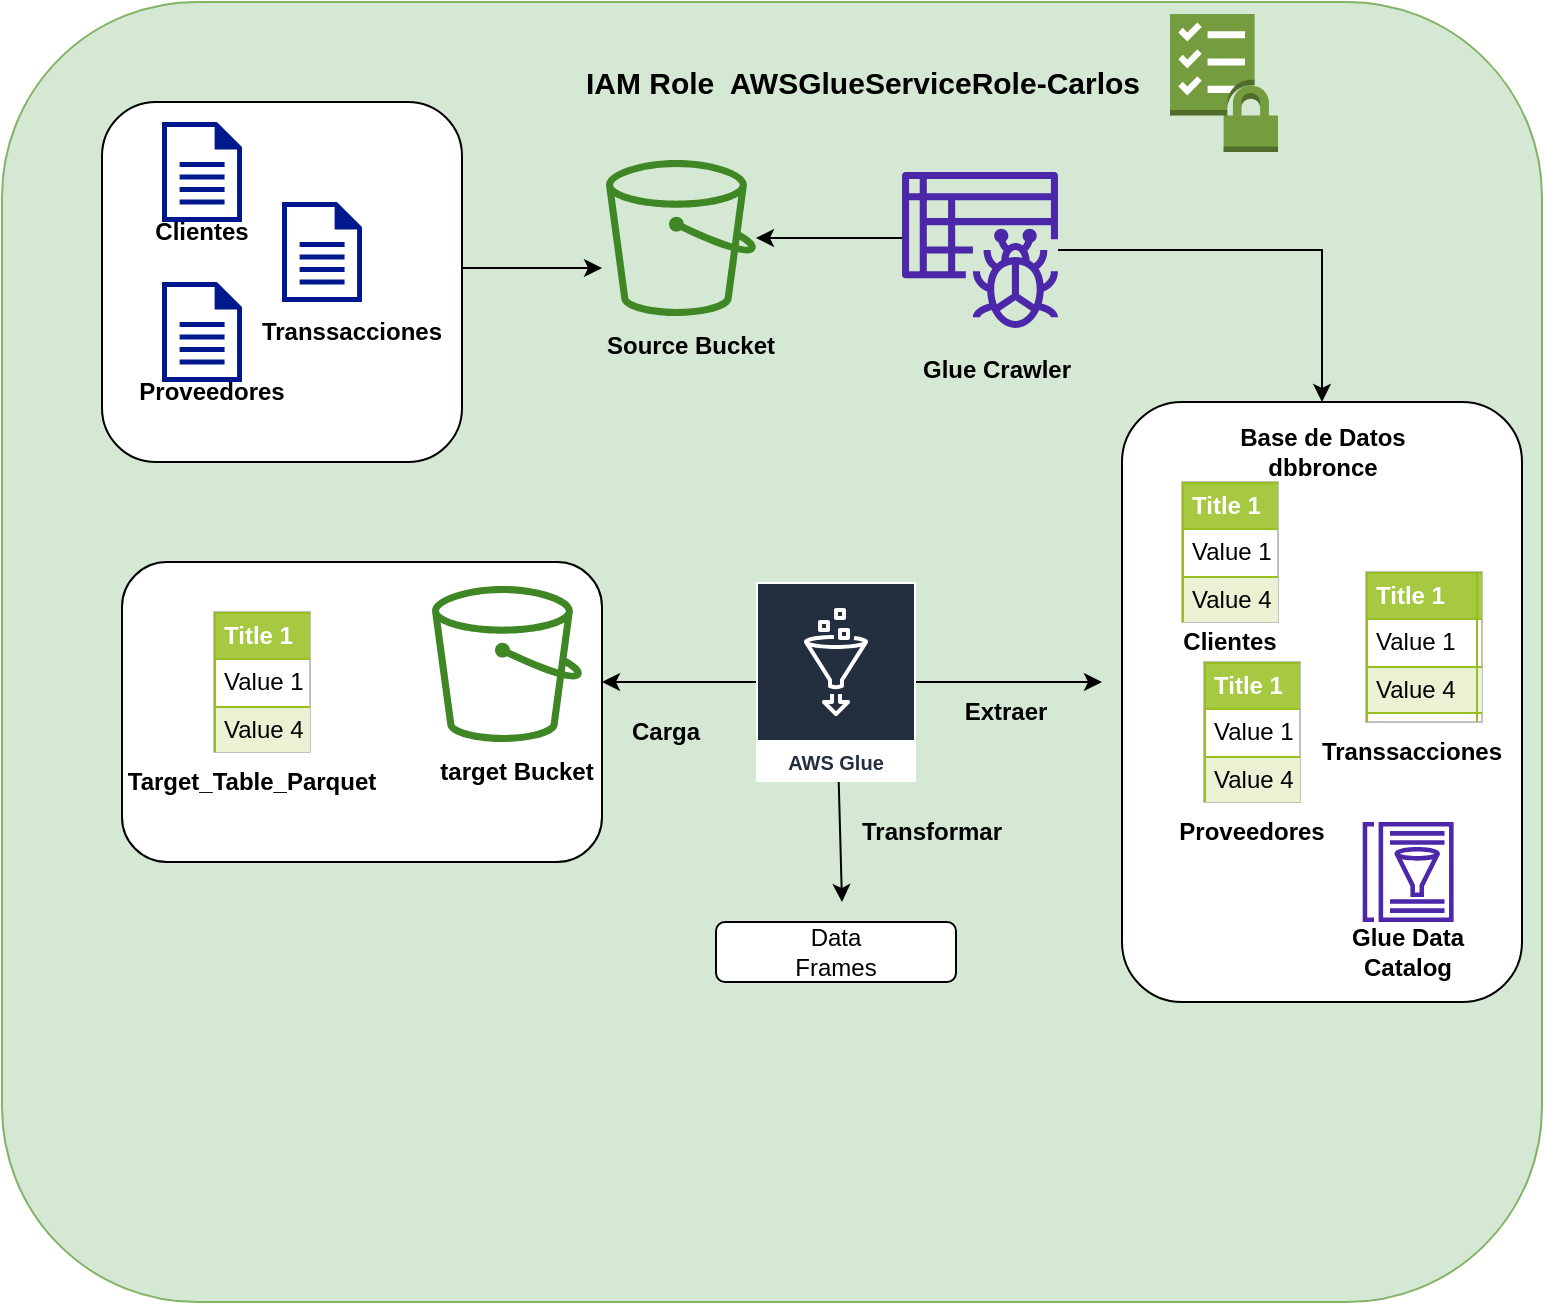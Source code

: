 <mxfile version="15.8.4" type="device"><diagram id="0v8Cn2S2fRA44o_CCSVz" name="Página-1"><mxGraphModel dx="868" dy="545" grid="1" gridSize="10" guides="1" tooltips="1" connect="1" arrows="1" fold="1" page="1" pageScale="1" pageWidth="827" pageHeight="1169" math="0" shadow="0"><root><mxCell id="0"/><mxCell id="1" parent="0"/><mxCell id="uVsMrukm-Hsu8sNTt5JY-46" value="" style="rounded=1;whiteSpace=wrap;html=1;fillColor=#d5e8d4;strokeColor=#82b366;" vertex="1" parent="1"><mxGeometry x="60" y="30" width="770" height="650" as="geometry"/></mxCell><mxCell id="uVsMrukm-Hsu8sNTt5JY-45" value="" style="rounded=1;whiteSpace=wrap;html=1;" vertex="1" parent="1"><mxGeometry x="120" y="310" width="240" height="150" as="geometry"/></mxCell><mxCell id="uVsMrukm-Hsu8sNTt5JY-6" value="" style="rounded=1;whiteSpace=wrap;html=1;" vertex="1" parent="1"><mxGeometry x="110" y="80" width="180" height="180" as="geometry"/></mxCell><mxCell id="uVsMrukm-Hsu8sNTt5JY-1" value="" style="sketch=0;aspect=fixed;pointerEvents=1;shadow=0;dashed=0;html=1;strokeColor=none;labelPosition=center;verticalLabelPosition=bottom;verticalAlign=top;align=center;fillColor=#00188D;shape=mxgraph.mscae.enterprise.document" vertex="1" parent="1"><mxGeometry x="140" y="90" width="40" height="50" as="geometry"/></mxCell><mxCell id="uVsMrukm-Hsu8sNTt5JY-2" value="" style="sketch=0;aspect=fixed;pointerEvents=1;shadow=0;dashed=0;html=1;strokeColor=none;labelPosition=center;verticalLabelPosition=bottom;verticalAlign=top;align=center;fillColor=#00188D;shape=mxgraph.mscae.enterprise.document" vertex="1" parent="1"><mxGeometry x="140" y="170" width="40" height="50" as="geometry"/></mxCell><mxCell id="uVsMrukm-Hsu8sNTt5JY-3" value="" style="sketch=0;aspect=fixed;pointerEvents=1;shadow=0;dashed=0;html=1;strokeColor=none;labelPosition=center;verticalLabelPosition=bottom;verticalAlign=top;align=center;fillColor=#00188D;shape=mxgraph.mscae.enterprise.document" vertex="1" parent="1"><mxGeometry x="200" y="130" width="40" height="50" as="geometry"/></mxCell><mxCell id="uVsMrukm-Hsu8sNTt5JY-7" value="&lt;b&gt;Clientes&lt;/b&gt;" style="text;html=1;strokeColor=none;fillColor=none;align=center;verticalAlign=middle;whiteSpace=wrap;rounded=0;" vertex="1" parent="1"><mxGeometry x="110" y="130" width="100" height="30" as="geometry"/></mxCell><mxCell id="uVsMrukm-Hsu8sNTt5JY-9" value="&lt;b&gt;Proveedores&lt;/b&gt;" style="text;html=1;strokeColor=none;fillColor=none;align=center;verticalAlign=middle;whiteSpace=wrap;rounded=0;" vertex="1" parent="1"><mxGeometry x="120" y="210" width="90" height="30" as="geometry"/></mxCell><mxCell id="uVsMrukm-Hsu8sNTt5JY-10" value="&lt;b&gt;Transsacciones&lt;/b&gt;" style="text;html=1;strokeColor=none;fillColor=none;align=center;verticalAlign=middle;whiteSpace=wrap;rounded=0;" vertex="1" parent="1"><mxGeometry x="210" y="180" width="50" height="30" as="geometry"/></mxCell><mxCell id="uVsMrukm-Hsu8sNTt5JY-11" value="" style="sketch=0;outlineConnect=0;fontColor=#232F3E;gradientColor=none;fillColor=#3F8624;strokeColor=none;dashed=0;verticalLabelPosition=bottom;verticalAlign=top;align=center;html=1;fontSize=12;fontStyle=0;aspect=fixed;pointerEvents=1;shape=mxgraph.aws4.bucket;" vertex="1" parent="1"><mxGeometry x="362" y="109" width="75" height="78" as="geometry"/></mxCell><mxCell id="uVsMrukm-Hsu8sNTt5JY-13" value="&lt;b&gt;Source Bucket&lt;/b&gt;" style="text;html=1;strokeColor=none;fillColor=none;align=center;verticalAlign=middle;whiteSpace=wrap;rounded=0;" vertex="1" parent="1"><mxGeometry x="347" y="187" width="115" height="30" as="geometry"/></mxCell><mxCell id="uVsMrukm-Hsu8sNTt5JY-14" value="" style="endArrow=classic;html=1;rounded=0;exitX=1;exitY=0.461;exitDx=0;exitDy=0;exitPerimeter=0;" edge="1" parent="1" source="uVsMrukm-Hsu8sNTt5JY-6"><mxGeometry width="50" height="50" relative="1" as="geometry"><mxPoint x="390" y="310" as="sourcePoint"/><mxPoint x="360" y="163" as="targetPoint"/></mxGeometry></mxCell><mxCell id="uVsMrukm-Hsu8sNTt5JY-15" value="" style="sketch=0;outlineConnect=0;fontColor=#232F3E;gradientColor=none;fillColor=#4D27AA;strokeColor=none;dashed=0;verticalLabelPosition=bottom;verticalAlign=top;align=center;html=1;fontSize=12;fontStyle=0;aspect=fixed;pointerEvents=1;shape=mxgraph.aws4.glue_crawlers;" vertex="1" parent="1"><mxGeometry x="510" y="115" width="78" height="78" as="geometry"/></mxCell><mxCell id="uVsMrukm-Hsu8sNTt5JY-16" value="&lt;b&gt;Glue Crawler&lt;/b&gt;" style="text;html=1;strokeColor=none;fillColor=none;align=center;verticalAlign=middle;whiteSpace=wrap;rounded=0;" vertex="1" parent="1"><mxGeometry x="500" y="199" width="115" height="30" as="geometry"/></mxCell><mxCell id="uVsMrukm-Hsu8sNTt5JY-17" value="" style="endArrow=classic;html=1;rounded=0;exitX=0;exitY=0.423;exitDx=0;exitDy=0;exitPerimeter=0;" edge="1" parent="1" source="uVsMrukm-Hsu8sNTt5JY-15" target="uVsMrukm-Hsu8sNTt5JY-11"><mxGeometry width="50" height="50" relative="1" as="geometry"><mxPoint x="390" y="310" as="sourcePoint"/><mxPoint x="440" y="260" as="targetPoint"/><Array as="points"/></mxGeometry></mxCell><mxCell id="uVsMrukm-Hsu8sNTt5JY-18" value="" style="rounded=1;whiteSpace=wrap;html=1;" vertex="1" parent="1"><mxGeometry x="620" y="230" width="200" height="300" as="geometry"/></mxCell><mxCell id="uVsMrukm-Hsu8sNTt5JY-22" value="&lt;b&gt;Clientes&lt;/b&gt;" style="text;html=1;strokeColor=none;fillColor=none;align=center;verticalAlign=middle;whiteSpace=wrap;rounded=0;" vertex="1" parent="1"><mxGeometry x="624" y="335" width="100" height="30" as="geometry"/></mxCell><mxCell id="uVsMrukm-Hsu8sNTt5JY-23" value="&lt;b&gt;Proveedores&lt;/b&gt;" style="text;html=1;strokeColor=none;fillColor=none;align=center;verticalAlign=middle;whiteSpace=wrap;rounded=0;" vertex="1" parent="1"><mxGeometry x="640" y="430" width="90" height="30" as="geometry"/></mxCell><mxCell id="uVsMrukm-Hsu8sNTt5JY-24" value="&lt;b&gt;Transsacciones&lt;/b&gt;" style="text;html=1;strokeColor=none;fillColor=none;align=center;verticalAlign=middle;whiteSpace=wrap;rounded=0;" vertex="1" parent="1"><mxGeometry x="740" y="390" width="50" height="30" as="geometry"/></mxCell><mxCell id="uVsMrukm-Hsu8sNTt5JY-25" value="" style="endArrow=classic;html=1;rounded=0;entryX=0.5;entryY=0;entryDx=0;entryDy=0;" edge="1" parent="1" source="uVsMrukm-Hsu8sNTt5JY-15" target="uVsMrukm-Hsu8sNTt5JY-18"><mxGeometry width="50" height="50" relative="1" as="geometry"><mxPoint x="390" y="310" as="sourcePoint"/><mxPoint x="440" y="260" as="targetPoint"/><Array as="points"><mxPoint x="720" y="154"/></Array></mxGeometry></mxCell><mxCell id="uVsMrukm-Hsu8sNTt5JY-26" value="&lt;table border=&quot;1&quot; width=&quot;100%&quot; height=&quot;100%&quot; cellpadding=&quot;4&quot; style=&quot;width:100%;height:100%;border-collapse:collapse;&quot;&gt;&lt;tr style=&quot;background-color:#A7C942;color:#ffffff;border:1px solid #98bf21;&quot;&gt;&lt;th align=&quot;left&quot;&gt;Title 1&lt;/th&gt;&lt;th align=&quot;left&quot;&gt;Title 2&lt;/th&gt;&lt;th align=&quot;left&quot;&gt;Title 3&lt;/th&gt;&lt;/tr&gt;&lt;tr style=&quot;border:1px solid #98bf21;&quot;&gt;&lt;td&gt;Value 1&lt;/td&gt;&lt;td&gt;Value 2&lt;/td&gt;&lt;td&gt;Value 3&lt;/td&gt;&lt;/tr&gt;&lt;tr style=&quot;background-color:#EAF2D3;border:1px solid #98bf21;&quot;&gt;&lt;td&gt;Value 4&lt;/td&gt;&lt;td&gt;Value 5&lt;/td&gt;&lt;td&gt;Value 6&lt;/td&gt;&lt;/tr&gt;&lt;tr style=&quot;border:1px solid #98bf21;&quot;&gt;&lt;td&gt;Value 7&lt;/td&gt;&lt;td&gt;Value 8&lt;/td&gt;&lt;td&gt;Value 9&lt;/td&gt;&lt;/tr&gt;&lt;tr style=&quot;background-color:#EAF2D3;border:1px solid #98bf21;&quot;&gt;&lt;td&gt;Value 10&lt;/td&gt;&lt;td&gt;Value 11&lt;/td&gt;&lt;td&gt;Value 12&lt;/td&gt;&lt;/tr&gt;&lt;/table&gt;" style="text;html=1;strokeColor=#c0c0c0;fillColor=#ffffff;overflow=fill;rounded=0;" vertex="1" parent="1"><mxGeometry x="650" y="270" width="48" height="70" as="geometry"/></mxCell><mxCell id="uVsMrukm-Hsu8sNTt5JY-27" value="&lt;table border=&quot;1&quot; width=&quot;100%&quot; height=&quot;100%&quot; cellpadding=&quot;4&quot; style=&quot;width:100%;height:100%;border-collapse:collapse;&quot;&gt;&lt;tr style=&quot;background-color:#A7C942;color:#ffffff;border:1px solid #98bf21;&quot;&gt;&lt;th align=&quot;left&quot;&gt;Title 1&lt;/th&gt;&lt;th align=&quot;left&quot;&gt;Title 2&lt;/th&gt;&lt;th align=&quot;left&quot;&gt;Title 3&lt;/th&gt;&lt;/tr&gt;&lt;tr style=&quot;border:1px solid #98bf21;&quot;&gt;&lt;td&gt;Value 1&lt;/td&gt;&lt;td&gt;Value 2&lt;/td&gt;&lt;td&gt;Value 3&lt;/td&gt;&lt;/tr&gt;&lt;tr style=&quot;background-color:#EAF2D3;border:1px solid #98bf21;&quot;&gt;&lt;td&gt;Value 4&lt;/td&gt;&lt;td&gt;Value 5&lt;/td&gt;&lt;td&gt;Value 6&lt;/td&gt;&lt;/tr&gt;&lt;tr style=&quot;border:1px solid #98bf21;&quot;&gt;&lt;td&gt;Value 7&lt;/td&gt;&lt;td&gt;Value 8&lt;/td&gt;&lt;td&gt;Value 9&lt;/td&gt;&lt;/tr&gt;&lt;tr style=&quot;background-color:#EAF2D3;border:1px solid #98bf21;&quot;&gt;&lt;td&gt;Value 10&lt;/td&gt;&lt;td&gt;Value 11&lt;/td&gt;&lt;td&gt;Value 12&lt;/td&gt;&lt;/tr&gt;&lt;/table&gt;" style="text;html=1;strokeColor=#c0c0c0;fillColor=#ffffff;overflow=fill;rounded=0;" vertex="1" parent="1"><mxGeometry x="742" y="315" width="58" height="75" as="geometry"/></mxCell><mxCell id="uVsMrukm-Hsu8sNTt5JY-28" value="&lt;table border=&quot;1&quot; width=&quot;100%&quot; height=&quot;100%&quot; cellpadding=&quot;4&quot; style=&quot;width:100%;height:100%;border-collapse:collapse;&quot;&gt;&lt;tr style=&quot;background-color:#A7C942;color:#ffffff;border:1px solid #98bf21;&quot;&gt;&lt;th align=&quot;left&quot;&gt;Title 1&lt;/th&gt;&lt;th align=&quot;left&quot;&gt;Title 2&lt;/th&gt;&lt;th align=&quot;left&quot;&gt;Title 3&lt;/th&gt;&lt;/tr&gt;&lt;tr style=&quot;border:1px solid #98bf21;&quot;&gt;&lt;td&gt;Value 1&lt;/td&gt;&lt;td&gt;Value 2&lt;/td&gt;&lt;td&gt;Value 3&lt;/td&gt;&lt;/tr&gt;&lt;tr style=&quot;background-color:#EAF2D3;border:1px solid #98bf21;&quot;&gt;&lt;td&gt;Value 4&lt;/td&gt;&lt;td&gt;Value 5&lt;/td&gt;&lt;td&gt;Value 6&lt;/td&gt;&lt;/tr&gt;&lt;tr style=&quot;border:1px solid #98bf21;&quot;&gt;&lt;td&gt;Value 7&lt;/td&gt;&lt;td&gt;Value 8&lt;/td&gt;&lt;td&gt;Value 9&lt;/td&gt;&lt;/tr&gt;&lt;tr style=&quot;background-color:#EAF2D3;border:1px solid #98bf21;&quot;&gt;&lt;td&gt;Value 10&lt;/td&gt;&lt;td&gt;Value 11&lt;/td&gt;&lt;td&gt;Value 12&lt;/td&gt;&lt;/tr&gt;&lt;/table&gt;" style="text;html=1;strokeColor=#c0c0c0;fillColor=#ffffff;overflow=fill;rounded=0;" vertex="1" parent="1"><mxGeometry x="661" y="360" width="48" height="70" as="geometry"/></mxCell><mxCell id="uVsMrukm-Hsu8sNTt5JY-29" value="&lt;b&gt;Base de Datos dbbronce&lt;/b&gt;" style="text;html=1;strokeColor=none;fillColor=none;align=center;verticalAlign=middle;whiteSpace=wrap;rounded=0;" vertex="1" parent="1"><mxGeometry x="651" y="240" width="139" height="30" as="geometry"/></mxCell><mxCell id="uVsMrukm-Hsu8sNTt5JY-30" value="" style="sketch=0;outlineConnect=0;fontColor=#232F3E;gradientColor=none;fillColor=#4D27AA;strokeColor=none;dashed=0;verticalLabelPosition=bottom;verticalAlign=top;align=center;html=1;fontSize=12;fontStyle=0;aspect=fixed;pointerEvents=1;shape=mxgraph.aws4.glue_data_catalog;" vertex="1" parent="1"><mxGeometry x="740" y="440" width="46.15" height="50" as="geometry"/></mxCell><mxCell id="uVsMrukm-Hsu8sNTt5JY-31" value="&lt;b&gt;Glue Data Catalog&lt;/b&gt;" style="text;html=1;strokeColor=none;fillColor=none;align=center;verticalAlign=middle;whiteSpace=wrap;rounded=0;" vertex="1" parent="1"><mxGeometry x="718.08" y="490" width="90" height="30" as="geometry"/></mxCell><mxCell id="uVsMrukm-Hsu8sNTt5JY-32" value="AWS Glue" style="sketch=0;outlineConnect=0;fontColor=#232F3E;gradientColor=none;strokeColor=#ffffff;fillColor=#232F3E;dashed=0;verticalLabelPosition=middle;verticalAlign=bottom;align=center;html=1;whiteSpace=wrap;fontSize=10;fontStyle=1;spacing=3;shape=mxgraph.aws4.productIcon;prIcon=mxgraph.aws4.glue;" vertex="1" parent="1"><mxGeometry x="437" y="320" width="80" height="100" as="geometry"/></mxCell><mxCell id="uVsMrukm-Hsu8sNTt5JY-33" value="" style="endArrow=classic;html=1;rounded=0;" edge="1" parent="1" source="uVsMrukm-Hsu8sNTt5JY-32"><mxGeometry width="50" height="50" relative="1" as="geometry"><mxPoint x="390" y="390" as="sourcePoint"/><mxPoint x="610" y="370" as="targetPoint"/></mxGeometry></mxCell><mxCell id="uVsMrukm-Hsu8sNTt5JY-34" value="&lt;b&gt;Extraer&lt;/b&gt;" style="text;html=1;strokeColor=none;fillColor=none;align=center;verticalAlign=middle;whiteSpace=wrap;rounded=0;" vertex="1" parent="1"><mxGeometry x="517" y="370" width="90" height="30" as="geometry"/></mxCell><mxCell id="uVsMrukm-Hsu8sNTt5JY-35" value="" style="endArrow=classic;html=1;rounded=0;" edge="1" parent="1" source="uVsMrukm-Hsu8sNTt5JY-32"><mxGeometry width="50" height="50" relative="1" as="geometry"><mxPoint x="390" y="390" as="sourcePoint"/><mxPoint x="480" y="480" as="targetPoint"/></mxGeometry></mxCell><mxCell id="uVsMrukm-Hsu8sNTt5JY-36" value="" style="rounded=1;whiteSpace=wrap;html=1;" vertex="1" parent="1"><mxGeometry x="417" y="490" width="120" height="30" as="geometry"/></mxCell><mxCell id="uVsMrukm-Hsu8sNTt5JY-37" value="Data Frames" style="text;html=1;strokeColor=none;fillColor=none;align=center;verticalAlign=middle;whiteSpace=wrap;rounded=0;" vertex="1" parent="1"><mxGeometry x="447" y="490" width="60" height="30" as="geometry"/></mxCell><mxCell id="uVsMrukm-Hsu8sNTt5JY-38" value="&lt;b&gt;Transformar&lt;/b&gt;" style="text;html=1;strokeColor=none;fillColor=none;align=center;verticalAlign=middle;whiteSpace=wrap;rounded=0;" vertex="1" parent="1"><mxGeometry x="480" y="430" width="90" height="30" as="geometry"/></mxCell><mxCell id="uVsMrukm-Hsu8sNTt5JY-39" value="" style="endArrow=classic;html=1;rounded=0;" edge="1" parent="1" source="uVsMrukm-Hsu8sNTt5JY-32"><mxGeometry width="50" height="50" relative="1" as="geometry"><mxPoint x="390" y="380" as="sourcePoint"/><mxPoint x="360" y="370" as="targetPoint"/></mxGeometry></mxCell><mxCell id="uVsMrukm-Hsu8sNTt5JY-40" value="&lt;b&gt;Carga&lt;/b&gt;" style="text;html=1;strokeColor=none;fillColor=none;align=center;verticalAlign=middle;whiteSpace=wrap;rounded=0;" vertex="1" parent="1"><mxGeometry x="347" y="380" width="90" height="30" as="geometry"/></mxCell><mxCell id="uVsMrukm-Hsu8sNTt5JY-41" value="" style="sketch=0;outlineConnect=0;fontColor=#232F3E;gradientColor=none;fillColor=#3F8624;strokeColor=none;dashed=0;verticalLabelPosition=bottom;verticalAlign=top;align=center;html=1;fontSize=12;fontStyle=0;aspect=fixed;pointerEvents=1;shape=mxgraph.aws4.bucket;" vertex="1" parent="1"><mxGeometry x="275" y="322" width="75" height="78" as="geometry"/></mxCell><mxCell id="uVsMrukm-Hsu8sNTt5JY-42" value="&lt;b&gt;target Bucket&lt;/b&gt;" style="text;html=1;strokeColor=none;fillColor=none;align=center;verticalAlign=middle;whiteSpace=wrap;rounded=0;" vertex="1" parent="1"><mxGeometry x="260" y="400" width="115" height="30" as="geometry"/></mxCell><mxCell id="uVsMrukm-Hsu8sNTt5JY-43" value="&lt;b&gt;Target_Table_Parquet&lt;/b&gt;" style="text;html=1;strokeColor=none;fillColor=none;align=center;verticalAlign=middle;whiteSpace=wrap;rounded=0;" vertex="1" parent="1"><mxGeometry x="140" y="410" width="90" height="20" as="geometry"/></mxCell><mxCell id="uVsMrukm-Hsu8sNTt5JY-44" value="&lt;table border=&quot;1&quot; width=&quot;100%&quot; height=&quot;100%&quot; cellpadding=&quot;4&quot; style=&quot;width:100%;height:100%;border-collapse:collapse;&quot;&gt;&lt;tr style=&quot;background-color:#A7C942;color:#ffffff;border:1px solid #98bf21;&quot;&gt;&lt;th align=&quot;left&quot;&gt;Title 1&lt;/th&gt;&lt;th align=&quot;left&quot;&gt;Title 2&lt;/th&gt;&lt;th align=&quot;left&quot;&gt;Title 3&lt;/th&gt;&lt;/tr&gt;&lt;tr style=&quot;border:1px solid #98bf21;&quot;&gt;&lt;td&gt;Value 1&lt;/td&gt;&lt;td&gt;Value 2&lt;/td&gt;&lt;td&gt;Value 3&lt;/td&gt;&lt;/tr&gt;&lt;tr style=&quot;background-color:#EAF2D3;border:1px solid #98bf21;&quot;&gt;&lt;td&gt;Value 4&lt;/td&gt;&lt;td&gt;Value 5&lt;/td&gt;&lt;td&gt;Value 6&lt;/td&gt;&lt;/tr&gt;&lt;tr style=&quot;border:1px solid #98bf21;&quot;&gt;&lt;td&gt;Value 7&lt;/td&gt;&lt;td&gt;Value 8&lt;/td&gt;&lt;td&gt;Value 9&lt;/td&gt;&lt;/tr&gt;&lt;tr style=&quot;background-color:#EAF2D3;border:1px solid #98bf21;&quot;&gt;&lt;td&gt;Value 10&lt;/td&gt;&lt;td&gt;Value 11&lt;/td&gt;&lt;td&gt;Value 12&lt;/td&gt;&lt;/tr&gt;&lt;/table&gt;" style="text;html=1;strokeColor=#c0c0c0;fillColor=#ffffff;overflow=fill;rounded=0;" vertex="1" parent="1"><mxGeometry x="166" y="335" width="48" height="70" as="geometry"/></mxCell><mxCell id="uVsMrukm-Hsu8sNTt5JY-47" value="&lt;b&gt;&lt;font style=&quot;font-size: 15px&quot;&gt;IAM Role&amp;nbsp; AWSGlueServiceRole-Carlos&lt;/font&gt;&lt;/b&gt;" style="text;html=1;strokeColor=none;fillColor=none;align=center;verticalAlign=middle;whiteSpace=wrap;rounded=0;" vertex="1" parent="1"><mxGeometry x="329.5" y="40" width="320.5" height="60" as="geometry"/></mxCell><mxCell id="uVsMrukm-Hsu8sNTt5JY-49" value="" style="outlineConnect=0;dashed=0;verticalLabelPosition=bottom;verticalAlign=top;align=center;html=1;shape=mxgraph.aws3.checklist_security;fillColor=#759C3E;gradientColor=none;fontSize=15;" vertex="1" parent="1"><mxGeometry x="644" y="36" width="54" height="69" as="geometry"/></mxCell></root></mxGraphModel></diagram></mxfile>
